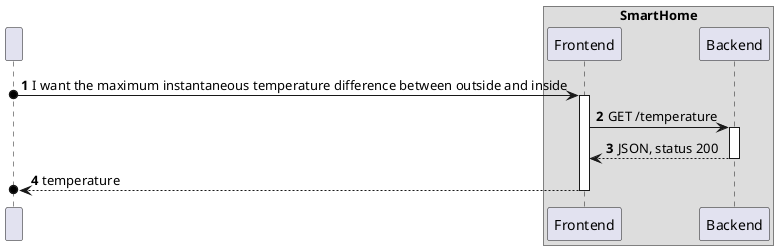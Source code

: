 @startuml
'https://plantuml.com/sequence-diagram
!pragma layout smetana

autonumber

participant " " as HTTP

box "SmartHome"
    participant "Frontend" as FE
    participant "Backend" as BE

end box


HTTP o-> FE : I want the maximum instantaneous temperature difference between outside and inside
activate FE

FE -> BE : GET /temperature
activate BE

BE --> FE : JSON, status 200
deactivate BE

FE -->o HTTP : temperature
deactivate FE




@enduml